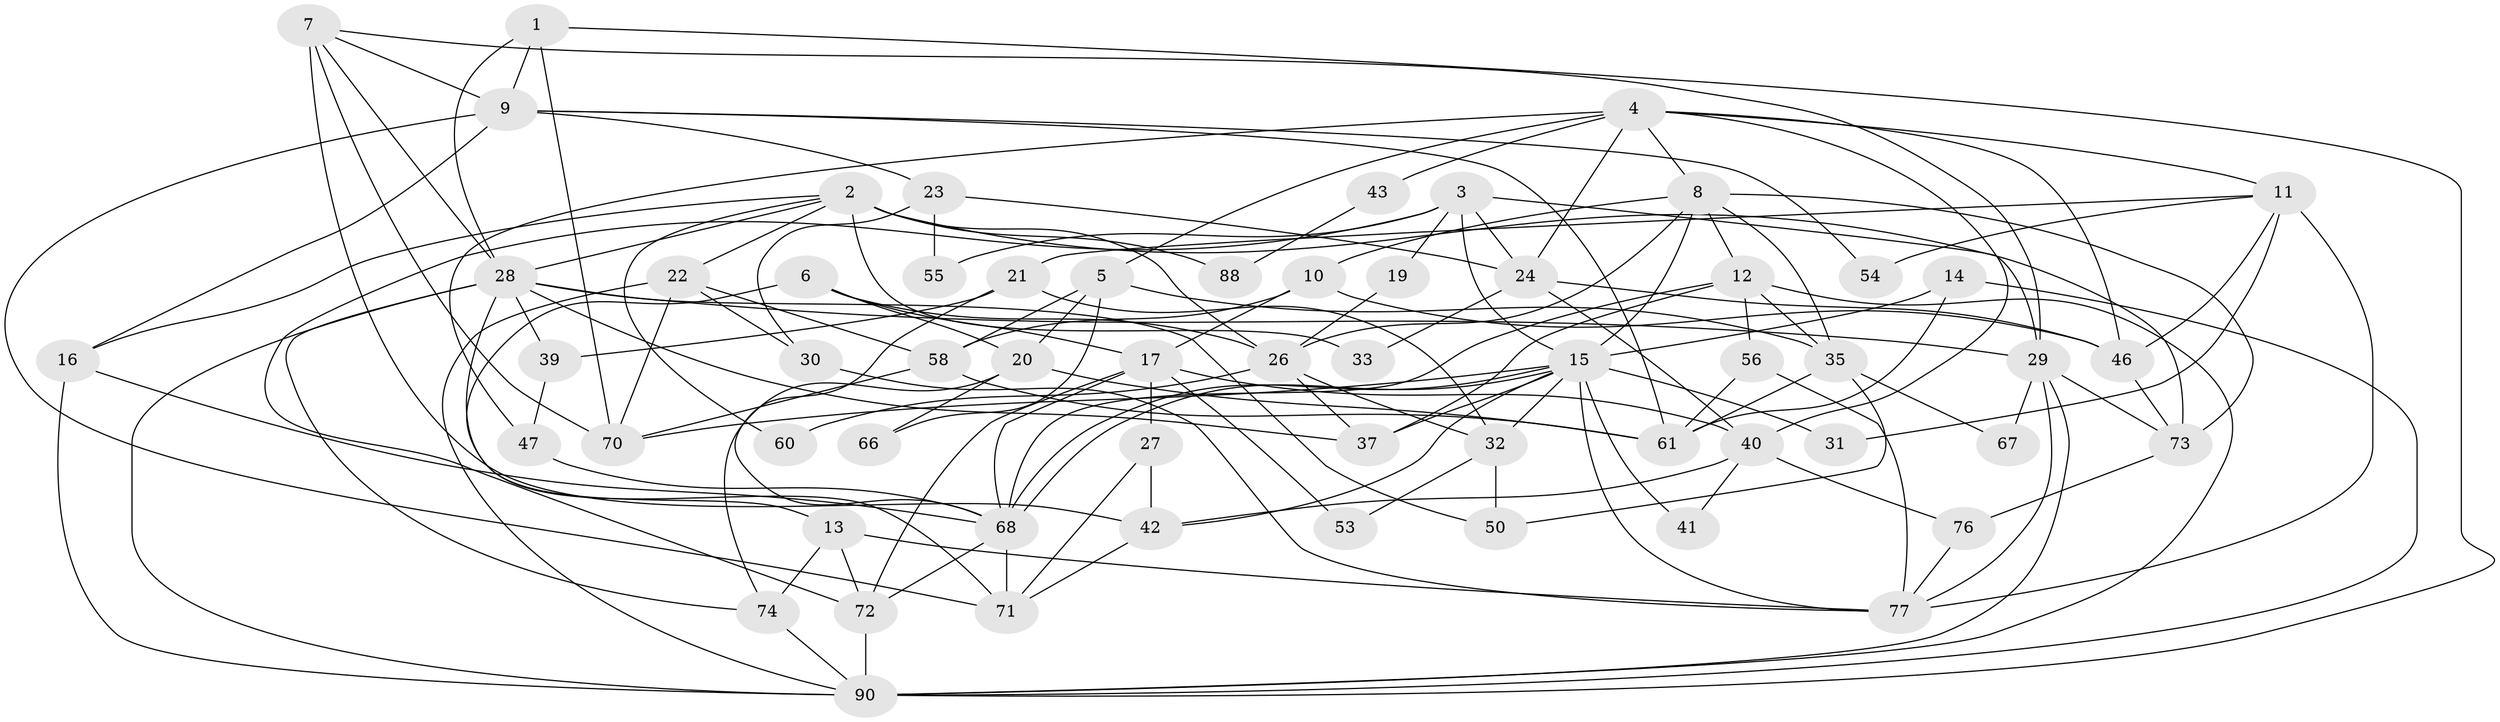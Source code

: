 // Generated by graph-tools (version 1.1) at 2025/23/03/03/25 07:23:56]
// undirected, 60 vertices, 142 edges
graph export_dot {
graph [start="1"]
  node [color=gray90,style=filled];
  1 [super="+34"];
  2 [super="+51"];
  3 [super="+80"];
  4 [super="+38"];
  5 [super="+64"];
  6;
  7 [super="+44"];
  8 [super="+36"];
  9 [super="+18"];
  10 [super="+63"];
  11 [super="+79"];
  12;
  13 [super="+52"];
  14;
  15 [super="+48"];
  16;
  17 [super="+45"];
  19;
  20 [super="+75"];
  21;
  22 [super="+59"];
  23;
  24 [super="+25"];
  26 [super="+89"];
  27;
  28 [super="+57"];
  29 [super="+69"];
  30;
  31;
  32 [super="+49"];
  33;
  35 [super="+62"];
  37;
  39;
  40 [super="+92"];
  41;
  42 [super="+84"];
  43;
  46 [super="+87"];
  47;
  50;
  53;
  54;
  55;
  56;
  58 [super="+65"];
  60;
  61 [super="+82"];
  66;
  67;
  68 [super="+86"];
  70;
  71 [super="+83"];
  72 [super="+81"];
  73 [super="+85"];
  74;
  76;
  77 [super="+78"];
  88;
  90 [super="+91"];
  1 -- 70;
  1 -- 90;
  1 -- 9;
  1 -- 28;
  2 -- 26 [weight=2];
  2 -- 16;
  2 -- 28;
  2 -- 33;
  2 -- 88;
  2 -- 73;
  2 -- 60;
  2 -- 22;
  3 -- 72;
  3 -- 15;
  3 -- 19;
  3 -- 55;
  3 -- 24;
  3 -- 29;
  4 -- 43 [weight=2];
  4 -- 5;
  4 -- 46;
  4 -- 47;
  4 -- 8;
  4 -- 24;
  4 -- 11;
  4 -- 40;
  5 -- 35;
  5 -- 20;
  5 -- 58;
  5 -- 66;
  6 -- 13;
  6 -- 20;
  6 -- 26;
  6 -- 17;
  7 -- 70;
  7 -- 28;
  7 -- 9;
  7 -- 42;
  7 -- 29;
  8 -- 35;
  8 -- 15;
  8 -- 26;
  8 -- 73;
  8 -- 12;
  8 -- 10;
  9 -- 16;
  9 -- 23;
  9 -- 54;
  9 -- 71;
  9 -- 61;
  10 -- 58 [weight=2];
  10 -- 17;
  10 -- 46;
  11 -- 77 [weight=2];
  11 -- 21;
  11 -- 54;
  11 -- 46;
  11 -- 31;
  12 -- 37;
  12 -- 56;
  12 -- 68;
  12 -- 90;
  12 -- 35;
  13 -- 72;
  13 -- 77 [weight=2];
  13 -- 74;
  14 -- 90;
  14 -- 15;
  14 -- 61;
  15 -- 68 [weight=2];
  15 -- 68;
  15 -- 32;
  15 -- 42;
  15 -- 70;
  15 -- 37;
  15 -- 41;
  15 -- 31;
  15 -- 77;
  16 -- 68;
  16 -- 90;
  17 -- 72;
  17 -- 27;
  17 -- 53;
  17 -- 68;
  17 -- 40;
  19 -- 26;
  20 -- 66;
  20 -- 74;
  20 -- 61;
  21 -- 39;
  21 -- 68;
  21 -- 32;
  22 -- 58;
  22 -- 30;
  22 -- 70;
  22 -- 90;
  23 -- 30;
  23 -- 24;
  23 -- 55;
  24 -- 33;
  24 -- 46;
  24 -- 40;
  26 -- 32;
  26 -- 37;
  26 -- 60;
  27 -- 71;
  27 -- 42;
  28 -- 50;
  28 -- 37;
  28 -- 39;
  28 -- 71;
  28 -- 74;
  28 -- 90;
  28 -- 29;
  29 -- 67;
  29 -- 77;
  29 -- 73;
  29 -- 90;
  30 -- 77;
  32 -- 50;
  32 -- 53;
  35 -- 50;
  35 -- 67;
  35 -- 61;
  39 -- 47;
  40 -- 42;
  40 -- 41;
  40 -- 76;
  42 -- 71;
  43 -- 88;
  46 -- 73;
  47 -- 68;
  56 -- 61;
  56 -- 77;
  58 -- 61;
  58 -- 70;
  68 -- 71;
  68 -- 72;
  72 -- 90;
  73 -- 76;
  74 -- 90;
  76 -- 77;
}
